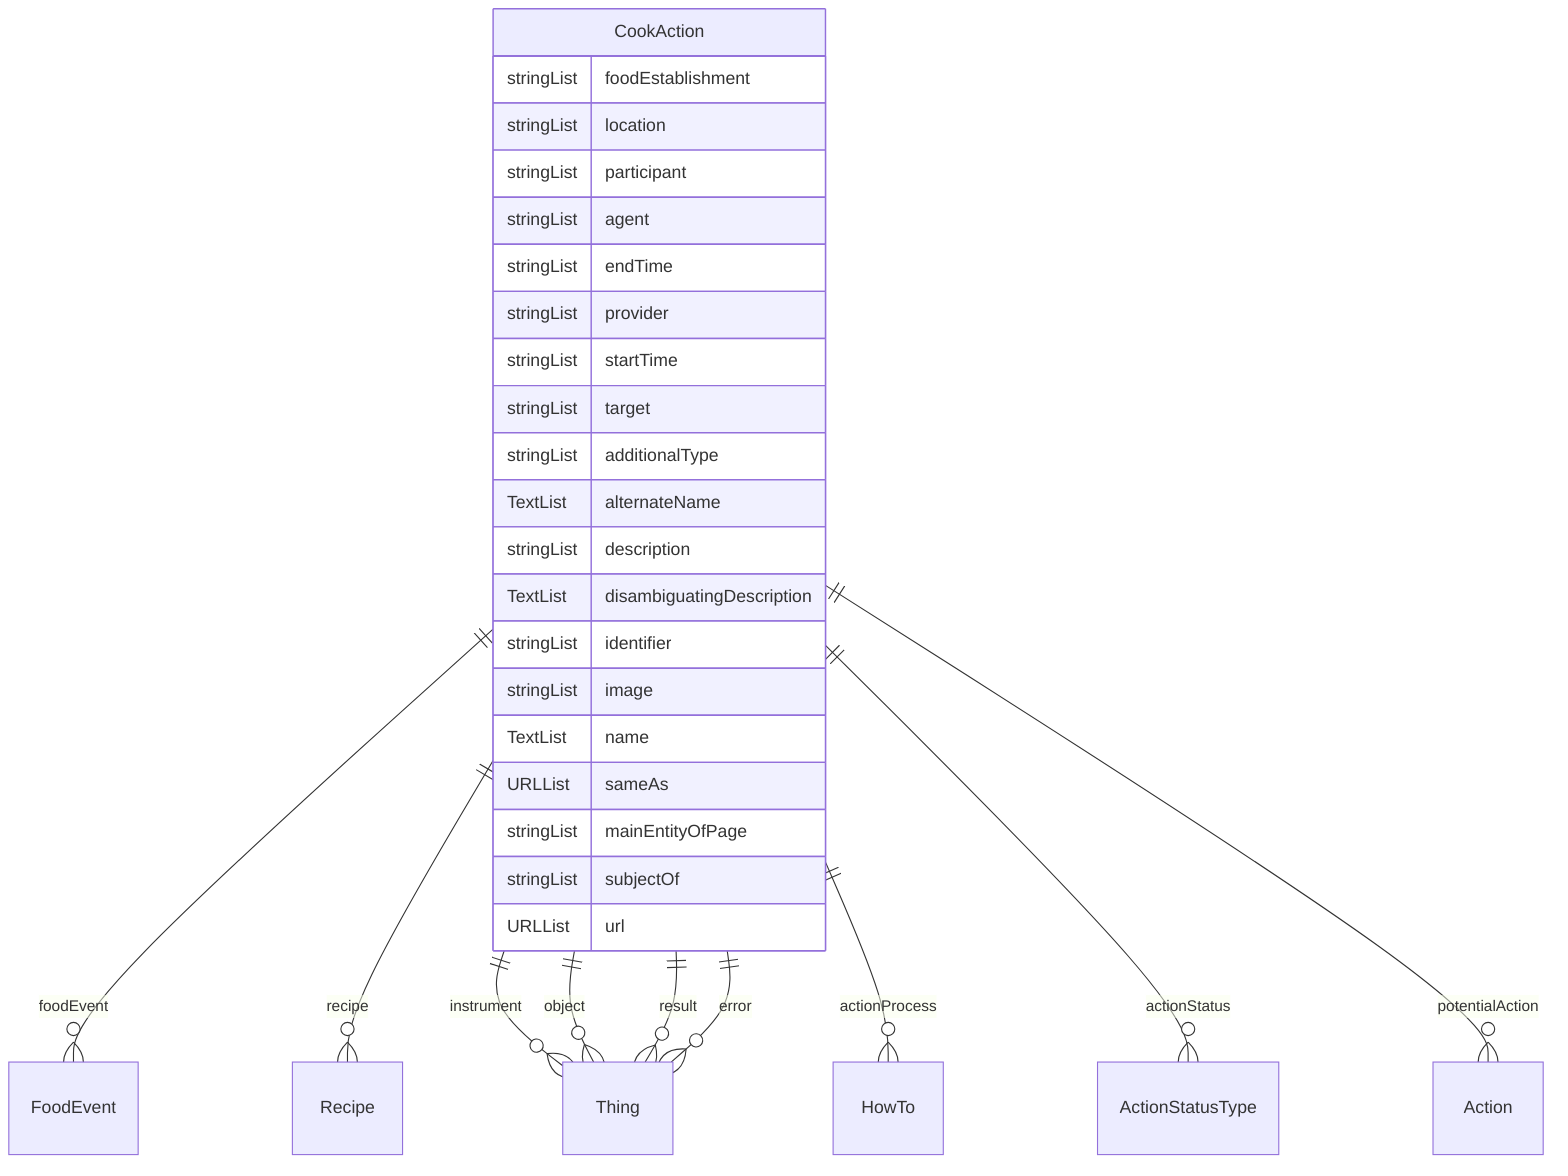 erDiagram
CookAction {
    stringList foodEstablishment  
    stringList location  
    stringList participant  
    stringList agent  
    stringList endTime  
    stringList provider  
    stringList startTime  
    stringList target  
    stringList additionalType  
    TextList alternateName  
    stringList description  
    TextList disambiguatingDescription  
    stringList identifier  
    stringList image  
    TextList name  
    URLList sameAs  
    stringList mainEntityOfPage  
    stringList subjectOf  
    URLList url  
}

CookAction ||--}o FoodEvent : "foodEvent"
CookAction ||--}o Recipe : "recipe"
CookAction ||--}o Thing : "instrument"
CookAction ||--}o Thing : "object"
CookAction ||--}o Thing : "result"
CookAction ||--}o HowTo : "actionProcess"
CookAction ||--}o ActionStatusType : "actionStatus"
CookAction ||--}o Thing : "error"
CookAction ||--}o Action : "potentialAction"